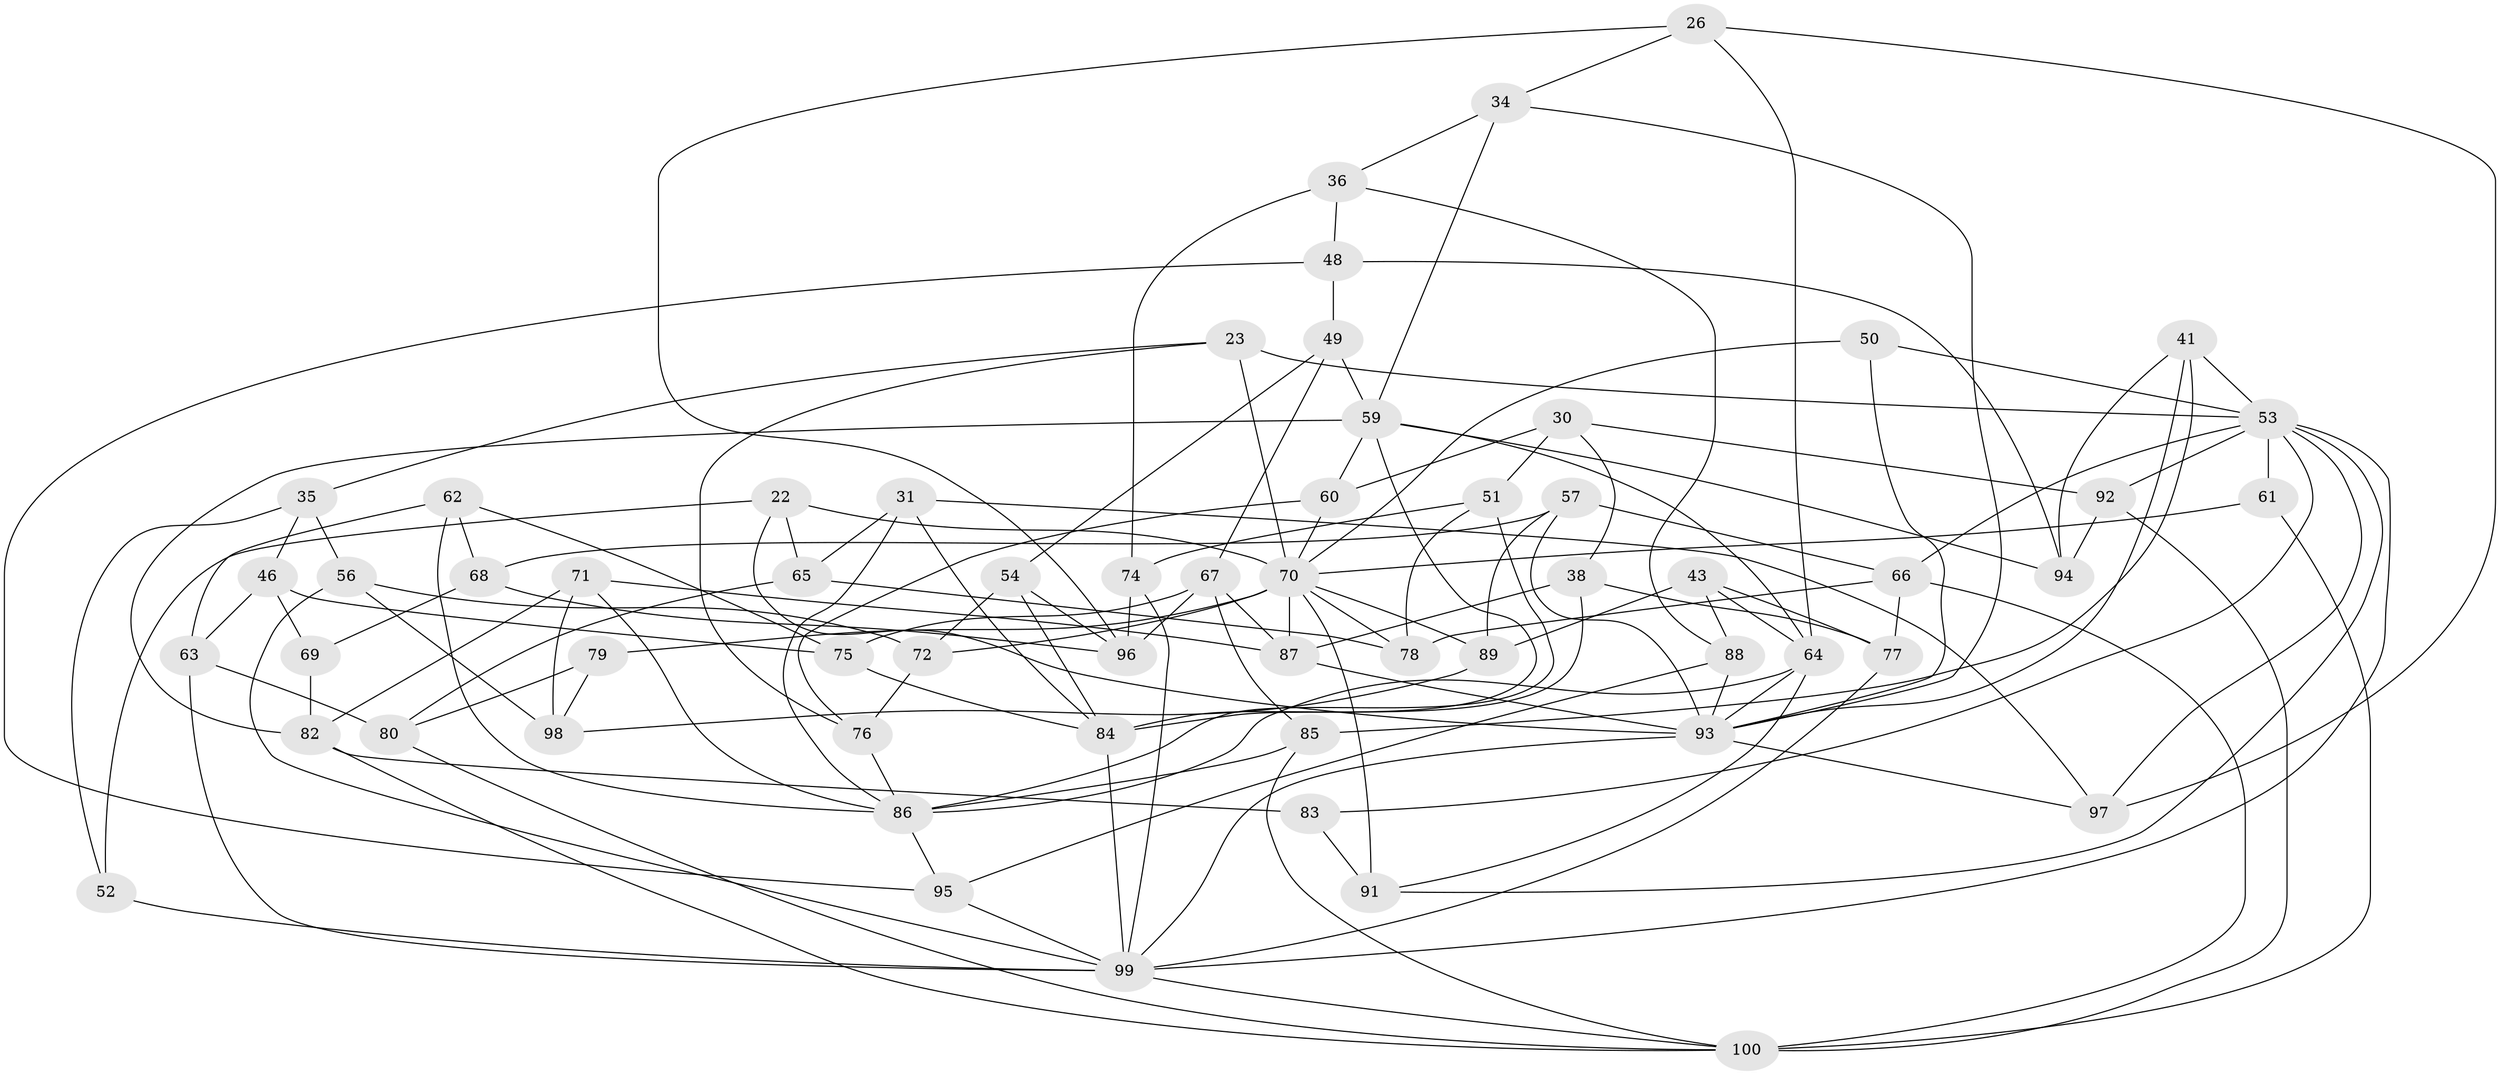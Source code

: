 // original degree distribution, {4: 1.0}
// Generated by graph-tools (version 1.1) at 2025/02/03/04/25 22:02:12]
// undirected, 60 vertices, 139 edges
graph export_dot {
graph [start="1"]
  node [color=gray90,style=filled];
  22;
  23;
  26;
  30;
  31;
  34;
  35;
  36;
  38;
  41;
  43;
  46;
  48;
  49;
  50;
  51;
  52;
  53 [super="+33+45"];
  54;
  56 [super="+4+15"];
  57;
  59 [super="+24"];
  60;
  61;
  62;
  63;
  64 [super="+21"];
  65;
  66 [super="+39"];
  67 [super="+47"];
  68;
  69;
  70 [super="+18+32"];
  71;
  72;
  74;
  75;
  76;
  77;
  78;
  79;
  80;
  82 [super="+58"];
  83;
  84 [super="+42"];
  85;
  86 [super="+16+19"];
  87 [super="+73"];
  88;
  89;
  91 [super="+37"];
  92;
  93 [super="+29+28"];
  94;
  95;
  96 [super="+2"];
  97;
  98 [super="+40"];
  99 [super="+81+55"];
  100 [super="+3+90"];
  22 -- 65;
  22 -- 52;
  22 -- 93;
  22 -- 70;
  23 -- 53;
  23 -- 76;
  23 -- 35;
  23 -- 70;
  26 -- 97;
  26 -- 34;
  26 -- 96;
  26 -- 64;
  30 -- 92;
  30 -- 51;
  30 -- 38;
  30 -- 60;
  31 -- 97;
  31 -- 65;
  31 -- 84;
  31 -- 86;
  34 -- 36;
  34 -- 93;
  34 -- 59;
  35 -- 46;
  35 -- 52;
  35 -- 56;
  36 -- 74;
  36 -- 48;
  36 -- 88;
  38 -- 77;
  38 -- 87;
  38 -- 84;
  41 -- 85;
  41 -- 94;
  41 -- 93;
  41 -- 53;
  43 -- 88;
  43 -- 64;
  43 -- 77;
  43 -- 89;
  46 -- 69;
  46 -- 63;
  46 -- 75;
  48 -- 49;
  48 -- 94;
  48 -- 95;
  49 -- 54;
  49 -- 67;
  49 -- 59;
  50 -- 93 [weight=2];
  50 -- 70;
  50 -- 53;
  51 -- 86;
  51 -- 74;
  51 -- 78;
  52 -- 99 [weight=2];
  53 -- 97;
  53 -- 99 [weight=2];
  53 -- 66;
  53 -- 83;
  53 -- 91;
  53 -- 92;
  53 -- 61 [weight=2];
  54 -- 84;
  54 -- 96;
  54 -- 72;
  56 -- 72;
  56 -- 98 [weight=2];
  56 -- 99 [weight=4];
  57 -- 68;
  57 -- 89;
  57 -- 66;
  57 -- 93;
  59 -- 82;
  59 -- 84 [weight=2];
  59 -- 60;
  59 -- 94;
  59 -- 64;
  60 -- 70;
  60 -- 76;
  61 -- 100;
  61 -- 70;
  62 -- 75;
  62 -- 68;
  62 -- 63;
  62 -- 86;
  63 -- 80;
  63 -- 99;
  64 -- 91;
  64 -- 86;
  64 -- 93;
  65 -- 80;
  65 -- 78;
  66 -- 78;
  66 -- 100 [weight=2];
  66 -- 77;
  67 -- 85;
  67 -- 96 [weight=2];
  67 -- 75;
  67 -- 87;
  68 -- 69;
  68 -- 96;
  69 -- 82 [weight=2];
  70 -- 72;
  70 -- 87 [weight=3];
  70 -- 78;
  70 -- 79;
  70 -- 89;
  70 -- 91 [weight=2];
  71 -- 98;
  71 -- 82;
  71 -- 87;
  71 -- 86;
  72 -- 76;
  74 -- 96;
  74 -- 99;
  75 -- 84;
  76 -- 86;
  77 -- 99;
  79 -- 80;
  79 -- 98 [weight=2];
  80 -- 100;
  82 -- 83;
  82 -- 100;
  83 -- 91 [weight=2];
  84 -- 99 [weight=2];
  85 -- 100;
  85 -- 86;
  86 -- 95;
  87 -- 93 [weight=2];
  88 -- 95;
  88 -- 93;
  89 -- 98;
  92 -- 94;
  92 -- 100;
  93 -- 99 [weight=3];
  93 -- 97;
  95 -- 99;
  99 -- 100;
}

